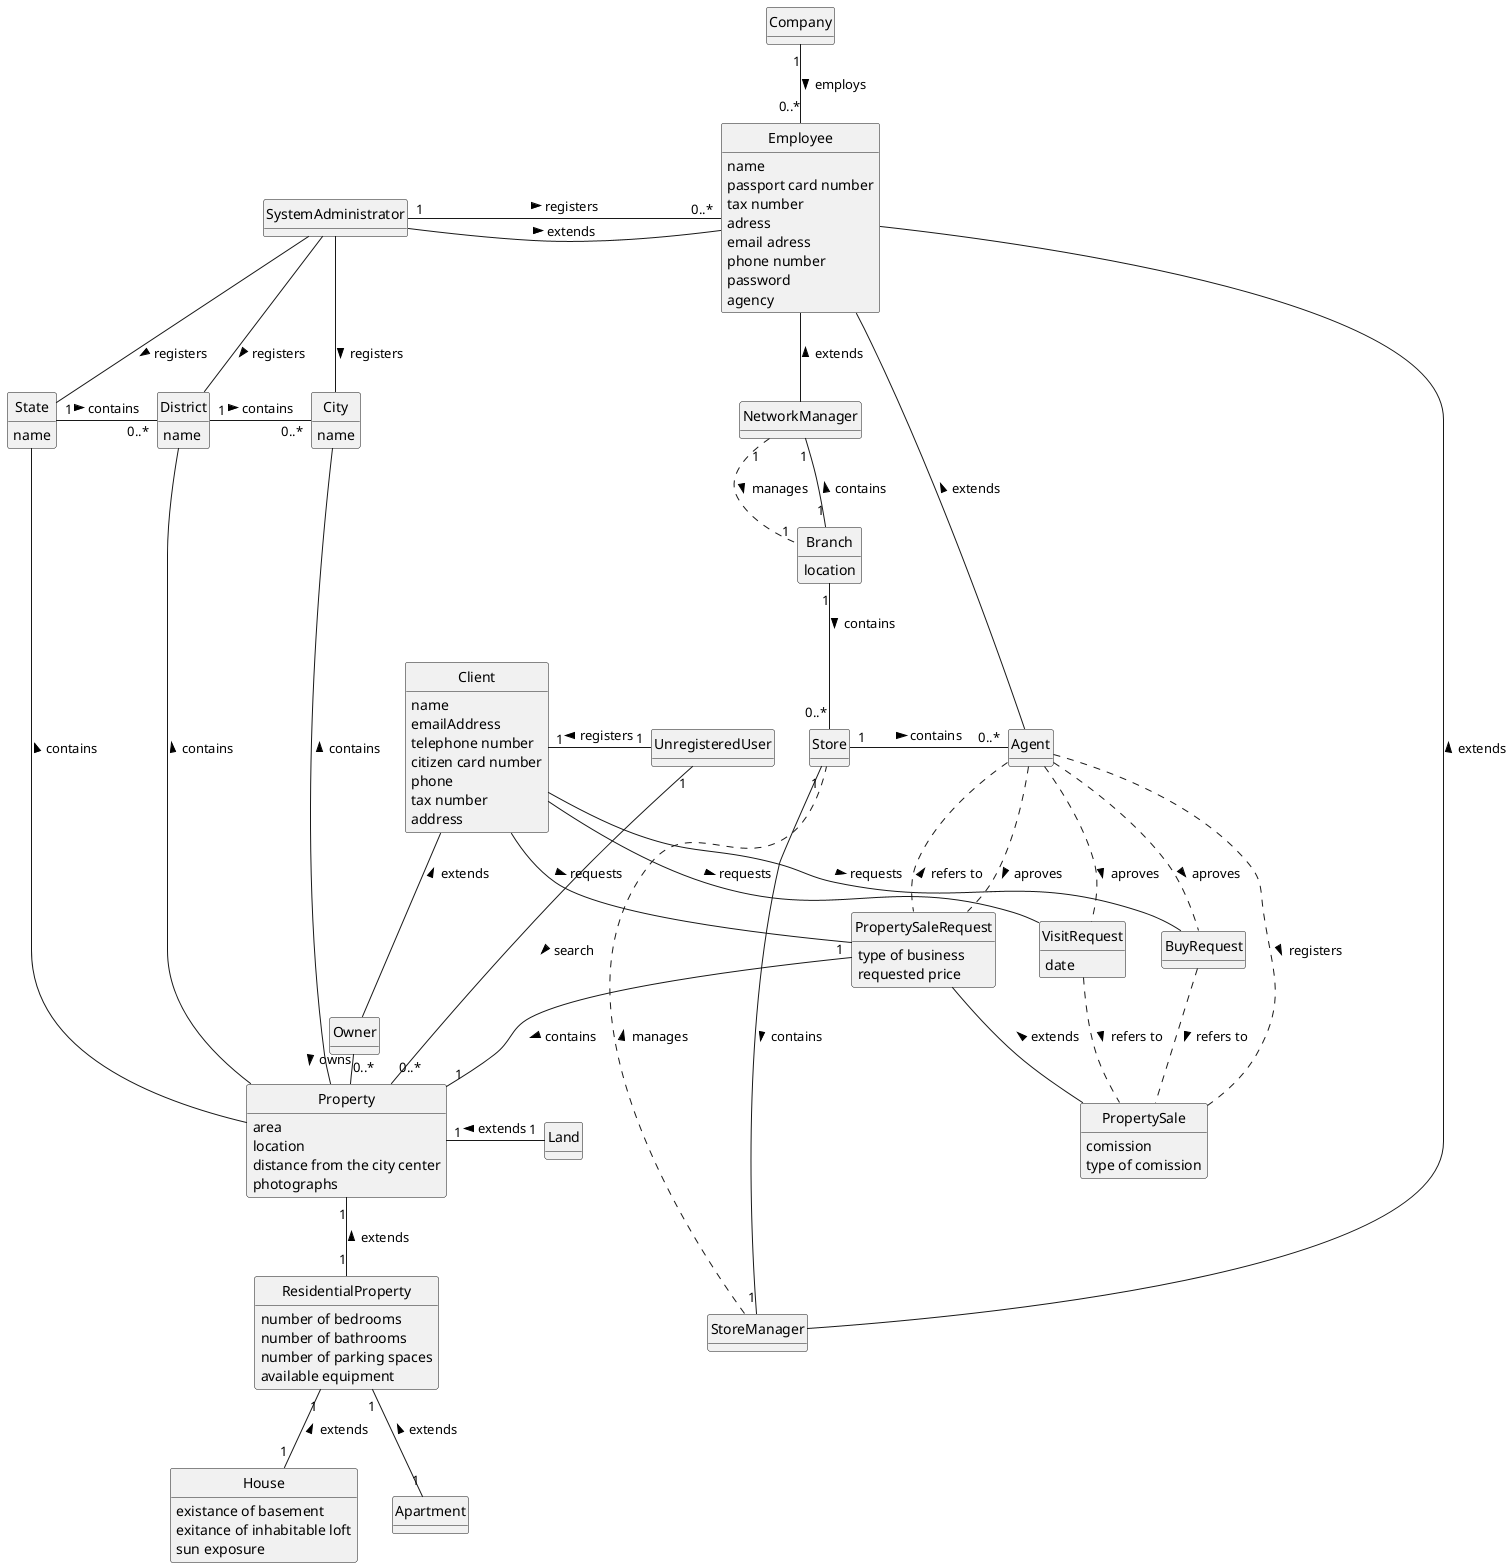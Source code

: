 @startuml
skinparam monochrome true
skinparam packageStyle rectangle
skinparam shadowing false
'skinparam linetype ortho
'left to right direction
skinparam classAttributeIconSize 0
hide circle
hide methods

class Company{

}

class Owner {
}

class Property {
area
location
distance from the city center
photographs
}

class Land {
}

class House{
existance of basement
exitance of inhabitable loft
sun exposure
}

class Apartment {
}

class Agent {
}

class PropertySaleRequest {
type of business
requested price
}


class PropertySale {
comission
type of comission
}

class Client {
name
emailAddress
telephone number
citizen card number
phone
tax number
address
}

class VisitRequest {
date
}

class BuyRequest {
}

class Store {
}

class StoreManager {
}

class Branch {
location
}

class UnregisteredUser{
}

class ResidentialProperty{
number of bedrooms
number of bathrooms
number of parking spaces
available equipment
}

class Employee{
name
passport card number
tax number
adress
email adress
phone number
password
agency
}


class NetworkManager{
}

class State {
name
}

class District {
name
}

class City {
name
}

Company "1" -- "0..*" Employee : employs >

Employee  --right SystemAdministrator : extends <
Employee  --down NetworkManager : extends <
Employee --down  Agent : extends <
Employee ------- StoreManager : extends <

UnregisteredUser "1" --- "0..*" Property : search >

Store "1" -- "1" StoreManager : contains >
StoreManager . Store : manages >
Store "1" - "0..*" Agent : contains >

Branch "1" -- "0..*" Store : contains >
Branch "1" -- "1" NetworkManager : contains >
NetworkManager "1" .. "1" Branch : manages >

SystemAdministrator "1" -- "0..*" Employee : registers >

Agent .. PropertySale : registers >
Agent .. PropertySaleRequest : aproves >
PropertySaleRequest ..up Agent : refers to >
Agent .. BuyRequest : aproves >
Agent .. VisitRequest : aproves >
PropertySale --left PropertySaleRequest : extends >

Owner  --right "0..*" Property  : owns >
PropertySaleRequest "1" -- "1" Property : contains >
Property "1" -- "1" ResidentialProperty : extends <
Property "1" --right "1" Land : extends <
ResidentialProperty "1" -- "1" House : extends <
ResidentialProperty "1" -- "1" Apartment : extends <

UnregisteredUser "1" --left "1" Client : registers >
Owner --up Client : extends >

VisitRequest .. PropertySale : refers to >
BuyRequest .. PropertySale : refers to >

State "1" - "0..*" District : contains >
District "1" - "0..*" City : contains >

SystemAdministrator -- State : registers >
SystemAdministrator -- District : registers >
SystemAdministrator -- City : registers >

Property --left State : contains >
Property --left District : contains >
City -- Property : contains <

Client -- VisitRequest : requests >
Client -- PropertySaleRequest : requests >
Client -- BuyRequest : requests >
@enduml
